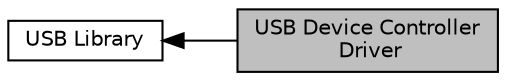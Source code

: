 digraph "USB Device Controller Driver"
{
  edge [fontname="Helvetica",fontsize="10",labelfontname="Helvetica",labelfontsize="10"];
  node [fontname="Helvetica",fontsize="10",shape=record];
  rankdir=LR;
  Node0 [label="USB Device Controller\l Driver",height=0.2,width=0.4,color="black", fillcolor="grey75", style="filled", fontcolor="black"];
  Node1 [label="USB Library",height=0.2,width=0.4,color="black", fillcolor="white", style="filled",URL="$da/d5b/group___group___u_s_b_d.html"];
  Node1->Node0 [shape=plaintext, dir="back", style="solid"];
}
